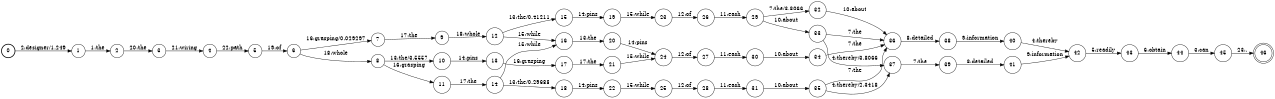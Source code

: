 digraph FST {
rankdir = LR;
size = "8.5,11";
label = "";
center = 1;
orientation = Portrait;
ranksep = "0.4";
nodesep = "0.25";
0 [label = "0", shape = circle, style = bold, fontsize = 14]
	0 -> 1 [label = "2:designer/1.249", fontsize = 14];
1 [label = "1", shape = circle, style = solid, fontsize = 14]
	1 -> 2 [label = "1:the", fontsize = 14];
2 [label = "2", shape = circle, style = solid, fontsize = 14]
	2 -> 3 [label = "20:the", fontsize = 14];
3 [label = "3", shape = circle, style = solid, fontsize = 14]
	3 -> 4 [label = "21:wiring", fontsize = 14];
4 [label = "4", shape = circle, style = solid, fontsize = 14]
	4 -> 5 [label = "22:path", fontsize = 14];
5 [label = "5", shape = circle, style = solid, fontsize = 14]
	5 -> 6 [label = "19:of", fontsize = 14];
6 [label = "6", shape = circle, style = solid, fontsize = 14]
	6 -> 7 [label = "16:grasping/0.029297", fontsize = 14];
	6 -> 8 [label = "18:whole", fontsize = 14];
7 [label = "7", shape = circle, style = solid, fontsize = 14]
	7 -> 9 [label = "17:the", fontsize = 14];
8 [label = "8", shape = circle, style = solid, fontsize = 14]
	8 -> 10 [label = "13:the/3.5557", fontsize = 14];
	8 -> 11 [label = "16:grasping", fontsize = 14];
9 [label = "9", shape = circle, style = solid, fontsize = 14]
	9 -> 12 [label = "18:whole", fontsize = 14];
10 [label = "10", shape = circle, style = solid, fontsize = 14]
	10 -> 13 [label = "14:pins", fontsize = 14];
11 [label = "11", shape = circle, style = solid, fontsize = 14]
	11 -> 14 [label = "17:the", fontsize = 14];
12 [label = "12", shape = circle, style = solid, fontsize = 14]
	12 -> 15 [label = "13:the/0.41211", fontsize = 14];
	12 -> 16 [label = "15:while", fontsize = 14];
13 [label = "13", shape = circle, style = solid, fontsize = 14]
	13 -> 17 [label = "16:grasping", fontsize = 14];
14 [label = "14", shape = circle, style = solid, fontsize = 14]
	14 -> 18 [label = "13:the/0.29688", fontsize = 14];
	14 -> 16 [label = "15:while", fontsize = 14];
15 [label = "15", shape = circle, style = solid, fontsize = 14]
	15 -> 19 [label = "14:pins", fontsize = 14];
16 [label = "16", shape = circle, style = solid, fontsize = 14]
	16 -> 20 [label = "13:the", fontsize = 14];
17 [label = "17", shape = circle, style = solid, fontsize = 14]
	17 -> 21 [label = "17:the", fontsize = 14];
18 [label = "18", shape = circle, style = solid, fontsize = 14]
	18 -> 22 [label = "14:pins", fontsize = 14];
19 [label = "19", shape = circle, style = solid, fontsize = 14]
	19 -> 23 [label = "15:while", fontsize = 14];
20 [label = "20", shape = circle, style = solid, fontsize = 14]
	20 -> 24 [label = "14:pins", fontsize = 14];
21 [label = "21", shape = circle, style = solid, fontsize = 14]
	21 -> 24 [label = "15:while", fontsize = 14];
22 [label = "22", shape = circle, style = solid, fontsize = 14]
	22 -> 25 [label = "15:while", fontsize = 14];
23 [label = "23", shape = circle, style = solid, fontsize = 14]
	23 -> 26 [label = "12:of", fontsize = 14];
24 [label = "24", shape = circle, style = solid, fontsize = 14]
	24 -> 27 [label = "12:of", fontsize = 14];
25 [label = "25", shape = circle, style = solid, fontsize = 14]
	25 -> 28 [label = "12:of", fontsize = 14];
26 [label = "26", shape = circle, style = solid, fontsize = 14]
	26 -> 29 [label = "11:each", fontsize = 14];
27 [label = "27", shape = circle, style = solid, fontsize = 14]
	27 -> 30 [label = "11:each", fontsize = 14];
28 [label = "28", shape = circle, style = solid, fontsize = 14]
	28 -> 31 [label = "11:each", fontsize = 14];
29 [label = "29", shape = circle, style = solid, fontsize = 14]
	29 -> 32 [label = "7:the/3.8066", fontsize = 14];
	29 -> 33 [label = "10:about", fontsize = 14];
30 [label = "30", shape = circle, style = solid, fontsize = 14]
	30 -> 34 [label = "10:about", fontsize = 14];
31 [label = "31", shape = circle, style = solid, fontsize = 14]
	31 -> 35 [label = "10:about", fontsize = 14];
32 [label = "32", shape = circle, style = solid, fontsize = 14]
	32 -> 36 [label = "10:about", fontsize = 14];
33 [label = "33", shape = circle, style = solid, fontsize = 14]
	33 -> 36 [label = "7:the", fontsize = 14];
	33 -> 37 [label = "4:thereby/3.8066", fontsize = 14];
34 [label = "34", shape = circle, style = solid, fontsize = 14]
	34 -> 36 [label = "7:the", fontsize = 14];
35 [label = "35", shape = circle, style = solid, fontsize = 14]
	35 -> 36 [label = "7:the", fontsize = 14];
	35 -> 37 [label = "4:thereby/2.3418", fontsize = 14];
36 [label = "36", shape = circle, style = solid, fontsize = 14]
	36 -> 38 [label = "8:detailed", fontsize = 14];
37 [label = "37", shape = circle, style = solid, fontsize = 14]
	37 -> 39 [label = "7:the", fontsize = 14];
38 [label = "38", shape = circle, style = solid, fontsize = 14]
	38 -> 40 [label = "9:information", fontsize = 14];
39 [label = "39", shape = circle, style = solid, fontsize = 14]
	39 -> 41 [label = "8:detailed", fontsize = 14];
40 [label = "40", shape = circle, style = solid, fontsize = 14]
	40 -> 42 [label = "4:thereby", fontsize = 14];
41 [label = "41", shape = circle, style = solid, fontsize = 14]
	41 -> 42 [label = "9:information", fontsize = 14];
42 [label = "42", shape = circle, style = solid, fontsize = 14]
	42 -> 43 [label = "5:readily", fontsize = 14];
43 [label = "43", shape = circle, style = solid, fontsize = 14]
	43 -> 44 [label = "6:obtain", fontsize = 14];
44 [label = "44", shape = circle, style = solid, fontsize = 14]
	44 -> 45 [label = "3:can", fontsize = 14];
45 [label = "45", shape = circle, style = solid, fontsize = 14]
	45 -> 46 [label = "23:.", fontsize = 14];
46 [label = "46", shape = doublecircle, style = solid, fontsize = 14]
}
